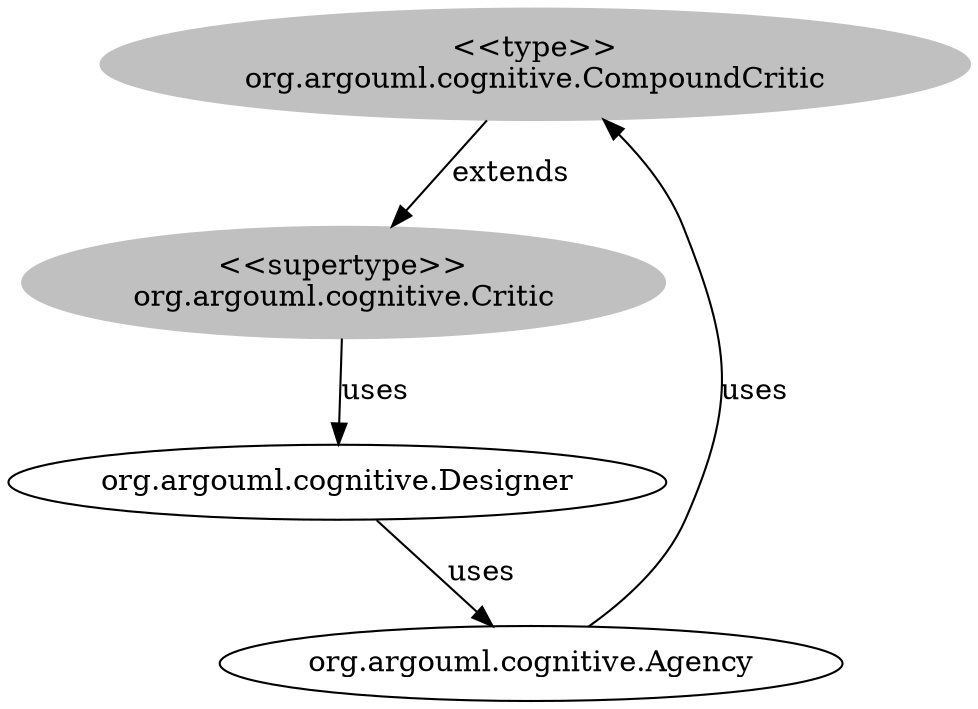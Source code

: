 digraph stk {
	org_argouml_cognitive_CompoundCritic [label="<<type>>
org.argouml.cognitive.CompoundCritic",style=filled,color="grey"];
	org_argouml_cognitive_Critic [label="<<supertype>>
org.argouml.cognitive.Critic",style=filled,color="grey"];
	org_argouml_cognitive_Designer [label="org.argouml.cognitive.Designer"];
	org_argouml_cognitive_Agency [label="org.argouml.cognitive.Agency"];
	org_argouml_cognitive_CompoundCritic -> org_argouml_cognitive_Critic [label=extends];
	org_argouml_cognitive_Critic -> org_argouml_cognitive_Designer [label=uses];
	org_argouml_cognitive_Designer -> org_argouml_cognitive_Agency [label=uses];
	org_argouml_cognitive_Agency -> org_argouml_cognitive_CompoundCritic [label=uses];
}
